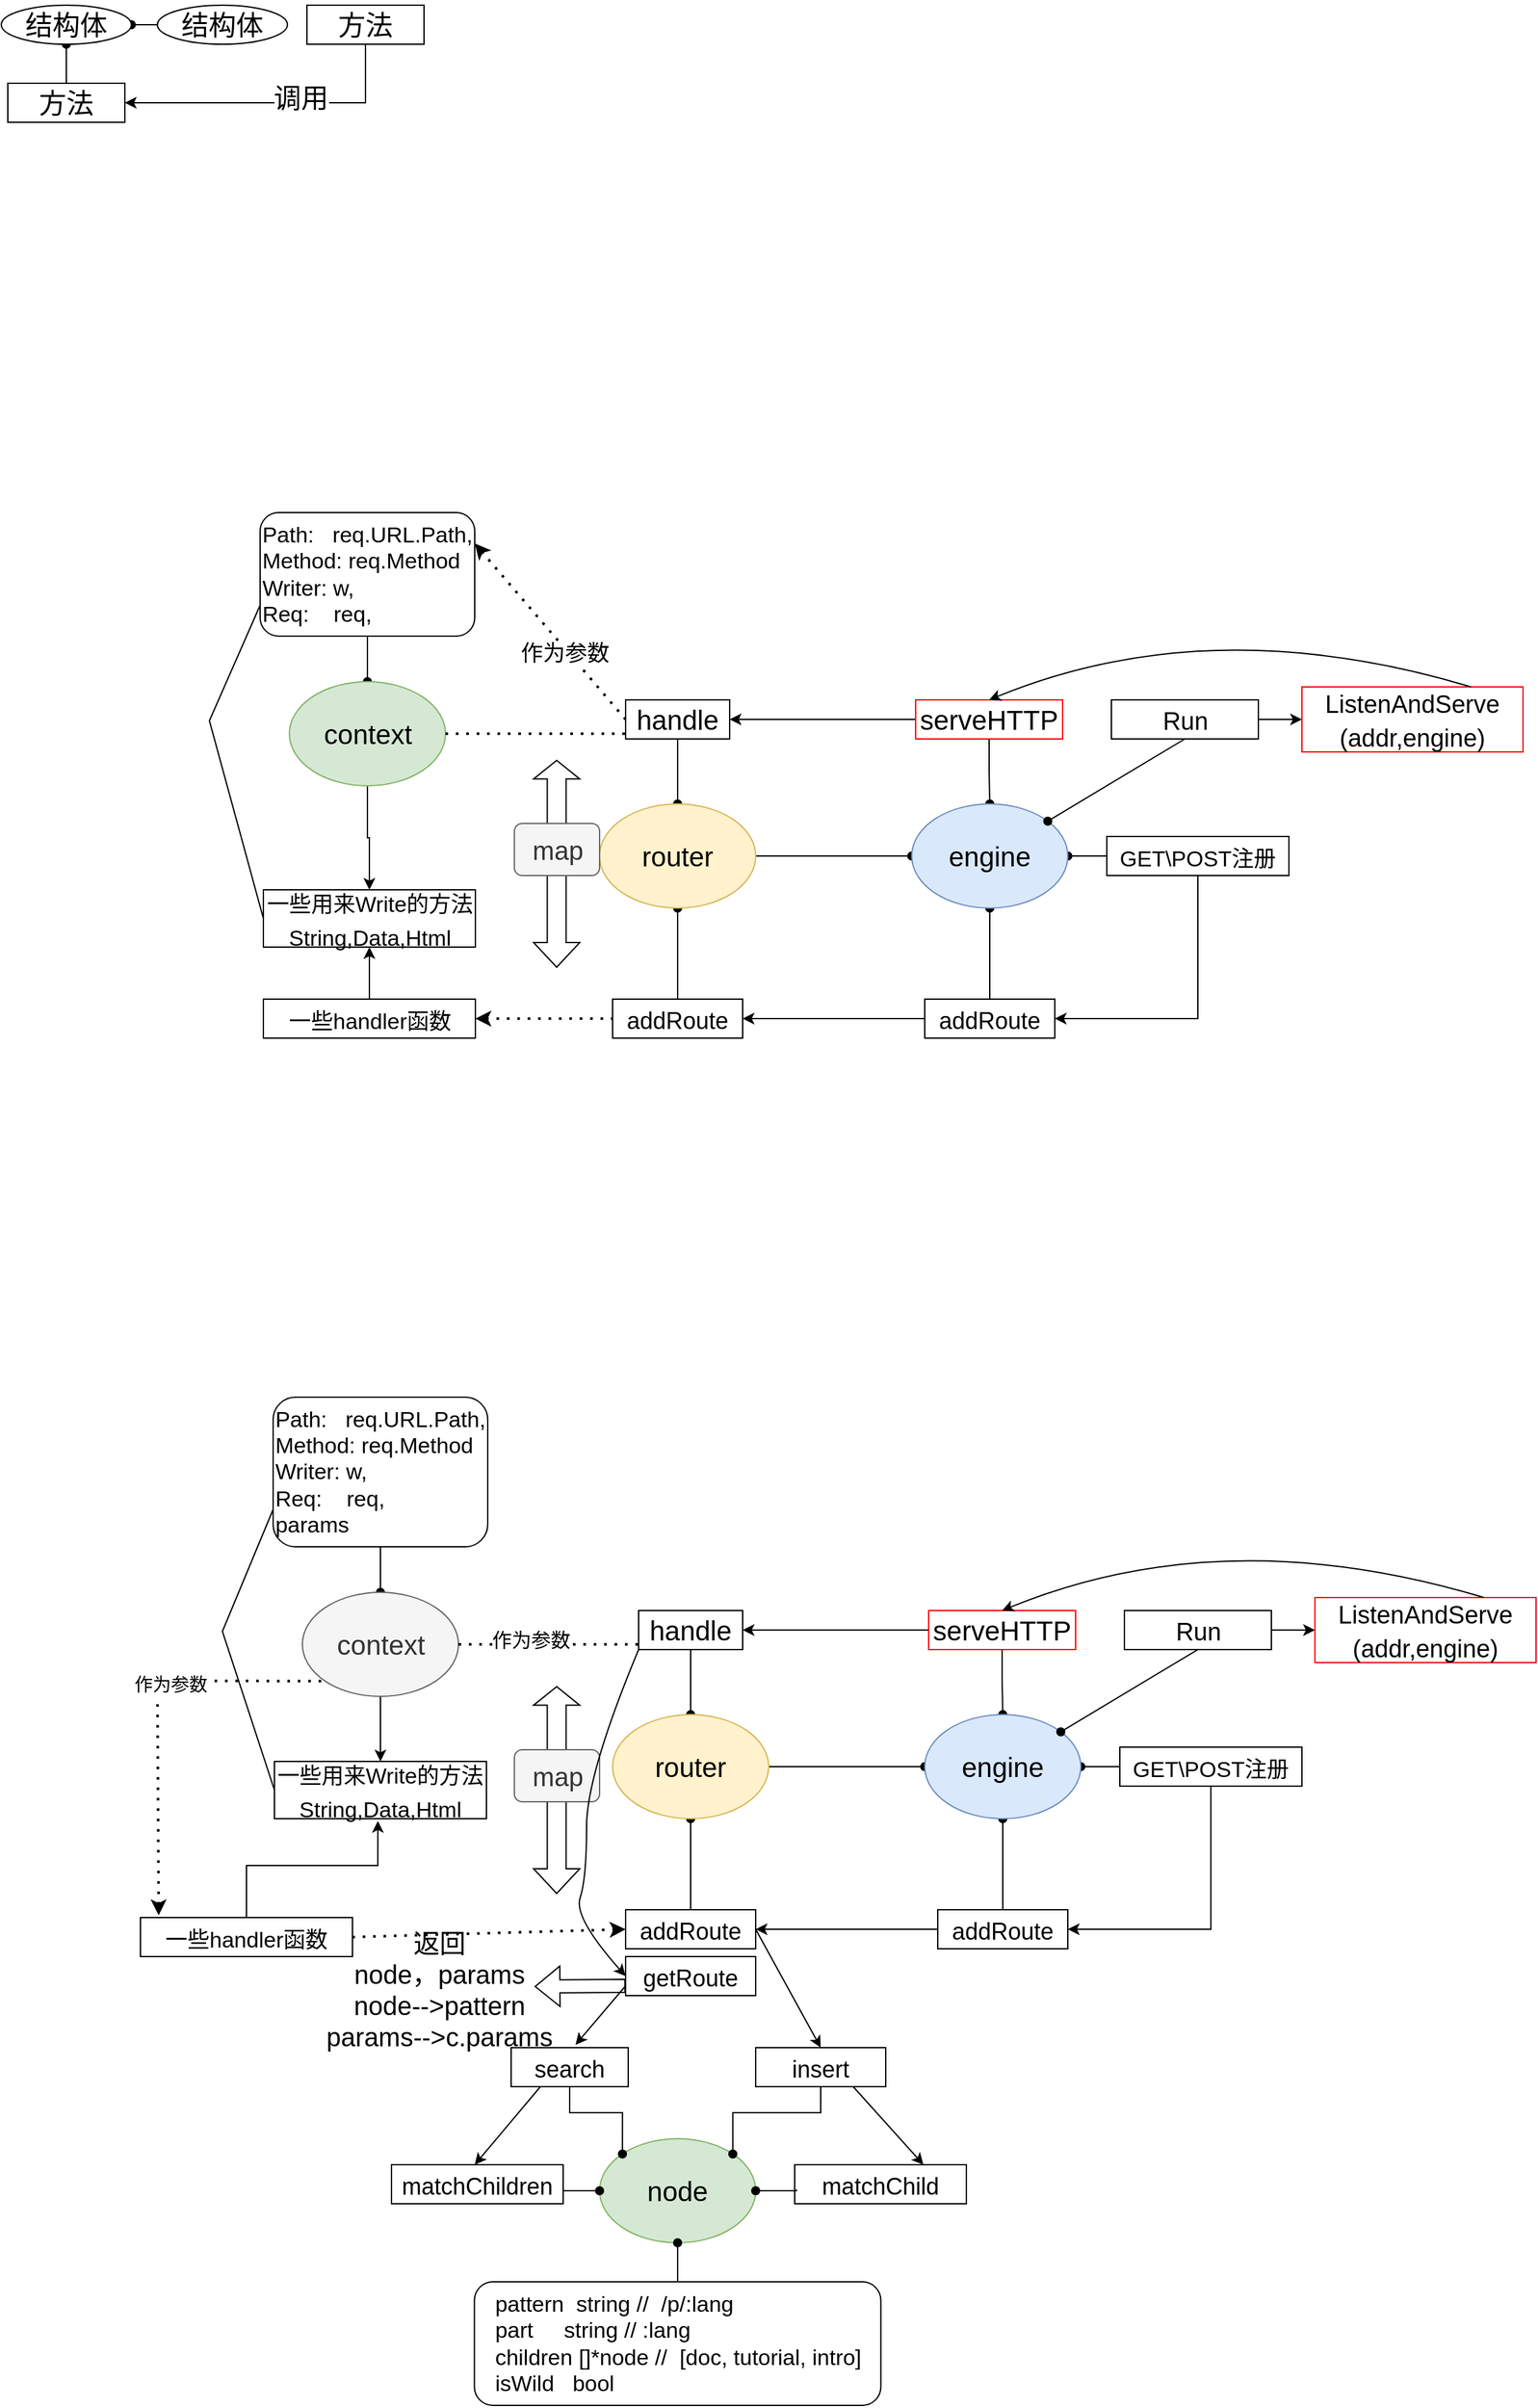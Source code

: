 <mxfile version="20.5.3" type="github">
  <diagram id="BBmWvBnymKctrQ3piECR" name="第 1 页">
    <mxGraphModel dx="2857" dy="625" grid="1" gridSize="10" guides="1" tooltips="1" connect="1" arrows="1" fold="1" page="1" pageScale="1" pageWidth="827" pageHeight="1169" math="0" shadow="0">
      <root>
        <mxCell id="0" />
        <mxCell id="1" parent="0" />
        <mxCell id="XY5Rfa_UpzDAay3s06gO-114" value="" style="shape=flexArrow;endArrow=classic;startArrow=classic;html=1;rounded=0;strokeWidth=1;fontSize=20;width=14.483;endSize=4.434;" edge="1" parent="1">
          <mxGeometry width="100" height="100" relative="1" as="geometry">
            <mxPoint x="-693" y="770" as="sourcePoint" />
            <mxPoint x="-693" y="610" as="targetPoint" />
          </mxGeometry>
        </mxCell>
        <mxCell id="XY5Rfa_UpzDAay3s06gO-60" value="" style="edgeStyle=orthogonalEdgeStyle;rounded=0;orthogonalLoop=1;jettySize=auto;html=1;fontSize=17;startArrow=none;startFill=0;endArrow=classic;endFill=1;" edge="1" parent="1" source="XY5Rfa_UpzDAay3s06gO-1" target="XY5Rfa_UpzDAay3s06gO-59">
          <mxGeometry relative="1" as="geometry" />
        </mxCell>
        <mxCell id="XY5Rfa_UpzDAay3s06gO-71" value="" style="edgeStyle=orthogonalEdgeStyle;rounded=0;orthogonalLoop=1;jettySize=auto;html=1;fontSize=17;startArrow=oval;startFill=1;endArrow=none;endFill=0;" edge="1" parent="1" source="XY5Rfa_UpzDAay3s06gO-1" target="XY5Rfa_UpzDAay3s06gO-70">
          <mxGeometry relative="1" as="geometry" />
        </mxCell>
        <mxCell id="XY5Rfa_UpzDAay3s06gO-1" value="&lt;font style=&quot;font-size: 21px;&quot;&gt;context&lt;/font&gt;" style="ellipse;whiteSpace=wrap;html=1;fillColor=#d5e8d4;strokeColor=#82b366;" vertex="1" parent="1">
          <mxGeometry x="-898.5" y="550" width="120" height="80" as="geometry" />
        </mxCell>
        <mxCell id="XY5Rfa_UpzDAay3s06gO-26" value="" style="edgeStyle=orthogonalEdgeStyle;rounded=0;orthogonalLoop=1;jettySize=auto;html=1;fontSize=21;startArrow=none;startFill=0;endArrow=oval;endFill=1;exitX=0.5;exitY=1;exitDx=0;exitDy=0;entryX=0.5;entryY=0;entryDx=0;entryDy=0;" edge="1" parent="1" source="XY5Rfa_UpzDAay3s06gO-24" target="XY5Rfa_UpzDAay3s06gO-3">
          <mxGeometry relative="1" as="geometry">
            <mxPoint x="-240" y="589" as="targetPoint" />
            <Array as="points">
              <mxPoint x="-360" y="619" />
              <mxPoint x="-360" y="619" />
            </Array>
          </mxGeometry>
        </mxCell>
        <mxCell id="XY5Rfa_UpzDAay3s06gO-30" value="" style="edgeStyle=orthogonalEdgeStyle;rounded=0;orthogonalLoop=1;jettySize=auto;html=1;fontSize=21;startArrow=oval;startFill=1;endArrow=none;endFill=0;" edge="1" parent="1" source="XY5Rfa_UpzDAay3s06gO-3" target="XY5Rfa_UpzDAay3s06gO-27">
          <mxGeometry relative="1" as="geometry" />
        </mxCell>
        <mxCell id="XY5Rfa_UpzDAay3s06gO-31" value="" style="edgeStyle=orthogonalEdgeStyle;rounded=0;orthogonalLoop=1;jettySize=auto;html=1;fontSize=21;startArrow=oval;startFill=1;endArrow=none;endFill=0;" edge="1" parent="1" source="XY5Rfa_UpzDAay3s06gO-3" target="XY5Rfa_UpzDAay3s06gO-17">
          <mxGeometry relative="1" as="geometry" />
        </mxCell>
        <mxCell id="XY5Rfa_UpzDAay3s06gO-33" style="edgeStyle=orthogonalEdgeStyle;rounded=0;orthogonalLoop=1;jettySize=auto;html=1;exitX=0;exitY=0.5;exitDx=0;exitDy=0;entryX=1;entryY=0.5;entryDx=0;entryDy=0;fontSize=21;startArrow=oval;startFill=1;endArrow=none;endFill=0;" edge="1" parent="1" source="XY5Rfa_UpzDAay3s06gO-3" target="XY5Rfa_UpzDAay3s06gO-7">
          <mxGeometry relative="1" as="geometry" />
        </mxCell>
        <mxCell id="XY5Rfa_UpzDAay3s06gO-3" value="&lt;font style=&quot;font-size: 21px;&quot;&gt;engine&lt;/font&gt;" style="ellipse;whiteSpace=wrap;html=1;fillColor=#dae8fc;strokeColor=#6c8ebf;" vertex="1" parent="1">
          <mxGeometry x="-420" y="644" width="120" height="80" as="geometry" />
        </mxCell>
        <mxCell id="XY5Rfa_UpzDAay3s06gO-19" value="" style="edgeStyle=orthogonalEdgeStyle;rounded=0;orthogonalLoop=1;jettySize=auto;html=1;fontSize=21;startArrow=none;startFill=0;endArrow=oval;endFill=1;exitX=0.5;exitY=1;exitDx=0;exitDy=0;entryX=0.5;entryY=0;entryDx=0;entryDy=0;" edge="1" parent="1" source="XY5Rfa_UpzDAay3s06gO-9" target="XY5Rfa_UpzDAay3s06gO-7">
          <mxGeometry relative="1" as="geometry">
            <mxPoint x="-520" y="644" as="targetPoint" />
          </mxGeometry>
        </mxCell>
        <mxCell id="XY5Rfa_UpzDAay3s06gO-32" value="" style="edgeStyle=orthogonalEdgeStyle;rounded=0;orthogonalLoop=1;jettySize=auto;html=1;fontSize=21;startArrow=oval;startFill=1;endArrow=none;endFill=0;" edge="1" parent="1" source="XY5Rfa_UpzDAay3s06gO-7" target="XY5Rfa_UpzDAay3s06gO-21">
          <mxGeometry relative="1" as="geometry" />
        </mxCell>
        <mxCell id="XY5Rfa_UpzDAay3s06gO-7" value="&lt;font style=&quot;font-size: 21px;&quot;&gt;router&lt;/font&gt;" style="ellipse;whiteSpace=wrap;html=1;fontSize=15;fillColor=#fff2cc;strokeColor=#d6b656;" vertex="1" parent="1">
          <mxGeometry x="-660" y="644" width="120" height="80" as="geometry" />
        </mxCell>
        <mxCell id="XY5Rfa_UpzDAay3s06gO-9" value="handle" style="rounded=0;whiteSpace=wrap;html=1;fontSize=21;" vertex="1" parent="1">
          <mxGeometry x="-640" y="564" width="80" height="30" as="geometry" />
        </mxCell>
        <mxCell id="XY5Rfa_UpzDAay3s06gO-15" value="" style="endArrow=none;dashed=1;html=1;dashPattern=1 3;strokeWidth=2;rounded=0;fontSize=21;" edge="1" parent="1" source="XY5Rfa_UpzDAay3s06gO-1">
          <mxGeometry width="50" height="50" relative="1" as="geometry">
            <mxPoint x="-760" y="664" as="sourcePoint" />
            <mxPoint x="-640" y="590" as="targetPoint" />
          </mxGeometry>
        </mxCell>
        <mxCell id="XY5Rfa_UpzDAay3s06gO-16" value="" style="endArrow=classic;html=1;rounded=0;fontSize=21;exitX=0;exitY=0.5;exitDx=0;exitDy=0;entryX=1;entryY=0.5;entryDx=0;entryDy=0;" edge="1" parent="1" source="XY5Rfa_UpzDAay3s06gO-24" target="XY5Rfa_UpzDAay3s06gO-9">
          <mxGeometry width="50" height="50" relative="1" as="geometry">
            <mxPoint x="-440" y="674" as="sourcePoint" />
            <mxPoint x="-490" y="604" as="targetPoint" />
          </mxGeometry>
        </mxCell>
        <mxCell id="XY5Rfa_UpzDAay3s06gO-17" value="&lt;font style=&quot;font-size: 18px;&quot;&gt;addRoute&lt;/font&gt;" style="rounded=0;whiteSpace=wrap;html=1;fontSize=21;" vertex="1" parent="1">
          <mxGeometry x="-410" y="794" width="100" height="30" as="geometry" />
        </mxCell>
        <mxCell id="XY5Rfa_UpzDAay3s06gO-21" value="&lt;font style=&quot;font-size: 18px;&quot;&gt;addRoute&lt;/font&gt;" style="rounded=0;whiteSpace=wrap;html=1;fontSize=21;" vertex="1" parent="1">
          <mxGeometry x="-650" y="794" width="100" height="30" as="geometry" />
        </mxCell>
        <mxCell id="XY5Rfa_UpzDAay3s06gO-24" value="serveHTTP" style="rounded=0;whiteSpace=wrap;html=1;fontSize=21;strokeColor=#FF0000;" vertex="1" parent="1">
          <mxGeometry x="-417" y="564" width="113" height="30" as="geometry" />
        </mxCell>
        <mxCell id="XY5Rfa_UpzDAay3s06gO-27" value="&lt;font style=&quot;font-size: 17px;&quot;&gt;GET\POST注册&lt;/font&gt;" style="rounded=0;whiteSpace=wrap;html=1;fontSize=21;strokeWidth=1;" vertex="1" parent="1">
          <mxGeometry x="-270" y="669" width="140" height="30" as="geometry" />
        </mxCell>
        <mxCell id="XY5Rfa_UpzDAay3s06gO-37" style="edgeStyle=orthogonalEdgeStyle;rounded=0;orthogonalLoop=1;jettySize=auto;html=1;exitX=0.5;exitY=1;exitDx=0;exitDy=0;entryX=0.5;entryY=0;entryDx=0;entryDy=0;fontSize=21;startArrow=oval;startFill=1;endArrow=none;endFill=0;" edge="1" parent="1" source="XY5Rfa_UpzDAay3s06gO-34" target="XY5Rfa_UpzDAay3s06gO-35">
          <mxGeometry relative="1" as="geometry" />
        </mxCell>
        <mxCell id="XY5Rfa_UpzDAay3s06gO-38" style="edgeStyle=orthogonalEdgeStyle;rounded=0;orthogonalLoop=1;jettySize=auto;html=1;exitX=1;exitY=0.5;exitDx=0;exitDy=0;entryX=0;entryY=0;entryDx=0;entryDy=0;fontSize=21;startArrow=oval;startFill=1;endArrow=none;endFill=0;" edge="1" parent="1" source="XY5Rfa_UpzDAay3s06gO-34" target="XY5Rfa_UpzDAay3s06gO-36">
          <mxGeometry relative="1" as="geometry" />
        </mxCell>
        <mxCell id="XY5Rfa_UpzDAay3s06gO-34" value="结构体" style="ellipse;whiteSpace=wrap;html=1;fontSize=21;" vertex="1" parent="1">
          <mxGeometry x="-1120" y="30" width="100" height="30" as="geometry" />
        </mxCell>
        <mxCell id="XY5Rfa_UpzDAay3s06gO-35" value="方法" style="rounded=0;whiteSpace=wrap;html=1;fontSize=21;" vertex="1" parent="1">
          <mxGeometry x="-1115" y="90" width="90" height="30" as="geometry" />
        </mxCell>
        <mxCell id="XY5Rfa_UpzDAay3s06gO-39" style="edgeStyle=orthogonalEdgeStyle;rounded=0;orthogonalLoop=1;jettySize=auto;html=1;entryX=1;entryY=0.5;entryDx=0;entryDy=0;fontSize=21;startArrow=none;startFill=0;endArrow=classic;endFill=1;exitX=0.5;exitY=1;exitDx=0;exitDy=0;" edge="1" parent="1" source="XY5Rfa_UpzDAay3s06gO-41" target="XY5Rfa_UpzDAay3s06gO-35">
          <mxGeometry relative="1" as="geometry">
            <mxPoint x="-830" y="80" as="sourcePoint" />
            <Array as="points">
              <mxPoint x="-840" y="105" />
            </Array>
          </mxGeometry>
        </mxCell>
        <mxCell id="XY5Rfa_UpzDAay3s06gO-40" value="调用" style="edgeLabel;html=1;align=center;verticalAlign=middle;resizable=0;points=[];fontSize=21;" vertex="1" connectable="0" parent="XY5Rfa_UpzDAay3s06gO-39">
          <mxGeometry x="-0.167" y="-4" relative="1" as="geometry">
            <mxPoint x="1" as="offset" />
          </mxGeometry>
        </mxCell>
        <mxCell id="XY5Rfa_UpzDAay3s06gO-36" value="结构体" style="ellipse;whiteSpace=wrap;html=1;fontSize=21;" vertex="1" parent="1">
          <mxGeometry x="-1000" y="30" width="100" height="30" as="geometry" />
        </mxCell>
        <mxCell id="XY5Rfa_UpzDAay3s06gO-41" value="方法" style="rounded=0;whiteSpace=wrap;html=1;fontSize=21;" vertex="1" parent="1">
          <mxGeometry x="-885" y="30" width="90" height="30" as="geometry" />
        </mxCell>
        <mxCell id="XY5Rfa_UpzDAay3s06gO-43" value="" style="endArrow=classic;html=1;rounded=0;fontSize=21;exitX=0.5;exitY=1;exitDx=0;exitDy=0;entryX=1;entryY=0.5;entryDx=0;entryDy=0;" edge="1" parent="1" source="XY5Rfa_UpzDAay3s06gO-27" target="XY5Rfa_UpzDAay3s06gO-17">
          <mxGeometry width="50" height="50" relative="1" as="geometry">
            <mxPoint x="-138.25" y="764" as="sourcePoint" />
            <mxPoint x="-281.75" y="809" as="targetPoint" />
            <Array as="points">
              <mxPoint x="-200" y="809" />
            </Array>
          </mxGeometry>
        </mxCell>
        <mxCell id="XY5Rfa_UpzDAay3s06gO-52" value="" style="edgeStyle=orthogonalEdgeStyle;rounded=0;orthogonalLoop=1;jettySize=auto;html=1;fontSize=19;startArrow=none;startFill=0;endArrow=classic;endFill=1;" edge="1" parent="1" source="XY5Rfa_UpzDAay3s06gO-45" target="XY5Rfa_UpzDAay3s06gO-51">
          <mxGeometry relative="1" as="geometry" />
        </mxCell>
        <mxCell id="XY5Rfa_UpzDAay3s06gO-45" value="&lt;font style=&quot;font-size: 19px;&quot;&gt;Run&lt;/font&gt;" style="rounded=0;whiteSpace=wrap;html=1;fontSize=21;" vertex="1" parent="1">
          <mxGeometry x="-266.5" y="564" width="113" height="30" as="geometry" />
        </mxCell>
        <mxCell id="XY5Rfa_UpzDAay3s06gO-50" value="" style="endArrow=none;html=1;rounded=0;fontSize=21;entryX=0.5;entryY=1;entryDx=0;entryDy=0;startArrow=oval;startFill=1;" edge="1" parent="1" source="XY5Rfa_UpzDAay3s06gO-3" target="XY5Rfa_UpzDAay3s06gO-45">
          <mxGeometry width="50" height="50" relative="1" as="geometry">
            <mxPoint x="-280" y="654" as="sourcePoint" />
            <mxPoint x="-230" y="604" as="targetPoint" />
          </mxGeometry>
        </mxCell>
        <mxCell id="XY5Rfa_UpzDAay3s06gO-51" value="&lt;font style=&quot;font-size: 19px;&quot;&gt;ListenAndServe&lt;br&gt;(addr,engine)&lt;br&gt;&lt;/font&gt;" style="rounded=0;whiteSpace=wrap;html=1;fontSize=21;strokeColor=#FF0000;" vertex="1" parent="1">
          <mxGeometry x="-120" y="554" width="170" height="50" as="geometry" />
        </mxCell>
        <mxCell id="XY5Rfa_UpzDAay3s06gO-54" value="" style="curved=1;endArrow=classic;html=1;rounded=0;fontSize=17;entryX=0.5;entryY=0;entryDx=0;entryDy=0;" edge="1" parent="1" source="XY5Rfa_UpzDAay3s06gO-51" target="XY5Rfa_UpzDAay3s06gO-24">
          <mxGeometry width="50" height="50" relative="1" as="geometry">
            <mxPoint x="-20" y="554" as="sourcePoint" />
            <mxPoint x="10" y="504" as="targetPoint" />
            <Array as="points">
              <mxPoint x="10" y="554" />
              <mxPoint x="-190" y="494" />
            </Array>
          </mxGeometry>
        </mxCell>
        <mxCell id="XY5Rfa_UpzDAay3s06gO-58" value="" style="endArrow=classic;html=1;rounded=0;fontSize=18;entryX=1;entryY=0.5;entryDx=0;entryDy=0;exitX=0;exitY=0.5;exitDx=0;exitDy=0;" edge="1" parent="1" source="XY5Rfa_UpzDAay3s06gO-17" target="XY5Rfa_UpzDAay3s06gO-21">
          <mxGeometry width="50" height="50" relative="1" as="geometry">
            <mxPoint x="-500" y="804" as="sourcePoint" />
            <mxPoint x="-450" y="754" as="targetPoint" />
          </mxGeometry>
        </mxCell>
        <mxCell id="XY5Rfa_UpzDAay3s06gO-59" value="&lt;font style=&quot;font-size: 17px;&quot;&gt;一些用来Write的方法&lt;br&gt;String,Data,Html&lt;br&gt;&lt;/font&gt;" style="rounded=0;whiteSpace=wrap;html=1;fontSize=21;" vertex="1" parent="1">
          <mxGeometry x="-918.5" y="710" width="163" height="44" as="geometry" />
        </mxCell>
        <mxCell id="XY5Rfa_UpzDAay3s06gO-61" value="&lt;font style=&quot;font-size: 17px;&quot;&gt;一些handler函数&lt;/font&gt;" style="rounded=0;whiteSpace=wrap;html=1;fontSize=21;" vertex="1" parent="1">
          <mxGeometry x="-918.5" y="794" width="163" height="30" as="geometry" />
        </mxCell>
        <mxCell id="XY5Rfa_UpzDAay3s06gO-62" value="" style="endArrow=none;dashed=1;html=1;dashPattern=1 3;strokeWidth=2;rounded=0;fontSize=21;entryX=0;entryY=0.5;entryDx=0;entryDy=0;startArrow=classic;startFill=1;exitX=1;exitY=0.5;exitDx=0;exitDy=0;" edge="1" parent="1" source="XY5Rfa_UpzDAay3s06gO-61" target="XY5Rfa_UpzDAay3s06gO-21">
          <mxGeometry width="50" height="50" relative="1" as="geometry">
            <mxPoint x="-719.133" y="909.995" as="sourcePoint" />
            <mxPoint x="-550" y="832.73" as="targetPoint" />
          </mxGeometry>
        </mxCell>
        <mxCell id="XY5Rfa_UpzDAay3s06gO-63" value="" style="edgeStyle=orthogonalEdgeStyle;rounded=0;orthogonalLoop=1;jettySize=auto;html=1;fontSize=17;startArrow=none;startFill=0;endArrow=classic;endFill=1;exitX=0.5;exitY=0;exitDx=0;exitDy=0;entryX=0.5;entryY=1;entryDx=0;entryDy=0;" edge="1" parent="1" source="XY5Rfa_UpzDAay3s06gO-61" target="XY5Rfa_UpzDAay3s06gO-59">
          <mxGeometry relative="1" as="geometry">
            <mxPoint x="-918.5" y="860" as="sourcePoint" />
            <mxPoint x="-830" y="760" as="targetPoint" />
            <Array as="points">
              <mxPoint x="-837" y="770" />
              <mxPoint x="-837" y="770" />
            </Array>
          </mxGeometry>
        </mxCell>
        <mxCell id="XY5Rfa_UpzDAay3s06gO-70" value="&lt;div style=&quot;text-align: left;&quot;&gt;&lt;span style=&quot;background-color: initial;&quot;&gt;Path:&amp;nbsp; &amp;nbsp;req.URL.Path,&lt;/span&gt;&lt;br&gt;&lt;/div&gt;&lt;div style=&quot;text-align: left;&quot;&gt;Method: req.Method&lt;/div&gt;&lt;div style=&quot;text-align: left;&quot;&gt;&lt;div&gt;Writer: w,&lt;/div&gt;&lt;div&gt;Req:&amp;nbsp; &amp;nbsp; req,&lt;/div&gt;&lt;/div&gt;" style="rounded=1;whiteSpace=wrap;html=1;strokeColor=#000000;strokeWidth=1;fontSize=17;" vertex="1" parent="1">
          <mxGeometry x="-921" y="420" width="165" height="95" as="geometry" />
        </mxCell>
        <mxCell id="XY5Rfa_UpzDAay3s06gO-72" value="" style="endArrow=none;dashed=1;html=1;dashPattern=1 3;strokeWidth=2;rounded=0;fontSize=21;entryX=0;entryY=0.5;entryDx=0;entryDy=0;exitX=1;exitY=0.25;exitDx=0;exitDy=0;startArrow=classic;startFill=1;" edge="1" parent="1" source="XY5Rfa_UpzDAay3s06gO-70" target="XY5Rfa_UpzDAay3s06gO-9">
          <mxGeometry width="50" height="50" relative="1" as="geometry">
            <mxPoint x="-798.5" y="530" as="sourcePoint" />
            <mxPoint x="-660" y="530" as="targetPoint" />
          </mxGeometry>
        </mxCell>
        <mxCell id="XY5Rfa_UpzDAay3s06gO-77" value="作为参数" style="edgeLabel;html=1;align=center;verticalAlign=middle;resizable=0;points=[];fontSize=17;" vertex="1" connectable="0" parent="XY5Rfa_UpzDAay3s06gO-72">
          <mxGeometry x="0.229" y="-4" relative="1" as="geometry">
            <mxPoint y="-1" as="offset" />
          </mxGeometry>
        </mxCell>
        <mxCell id="XY5Rfa_UpzDAay3s06gO-75" value="" style="endArrow=none;html=1;strokeWidth=1;rounded=0;fontSize=21;entryX=0;entryY=0.5;entryDx=0;entryDy=0;exitX=0;exitY=0.75;exitDx=0;exitDy=0;" edge="1" parent="1" source="XY5Rfa_UpzDAay3s06gO-70" target="XY5Rfa_UpzDAay3s06gO-59">
          <mxGeometry width="50" height="50" relative="1" as="geometry">
            <mxPoint x="-963.925" y="612.494" as="sourcePoint" />
            <mxPoint x="-870.75" y="643.17" as="targetPoint" />
            <Array as="points">
              <mxPoint x="-960" y="580" />
            </Array>
          </mxGeometry>
        </mxCell>
        <mxCell id="XY5Rfa_UpzDAay3s06gO-78" value="" style="edgeStyle=orthogonalEdgeStyle;rounded=0;orthogonalLoop=1;jettySize=auto;html=1;fontSize=17;startArrow=none;startFill=0;endArrow=classic;endFill=1;" edge="1" parent="1" source="XY5Rfa_UpzDAay3s06gO-80" target="XY5Rfa_UpzDAay3s06gO-103">
          <mxGeometry relative="1" as="geometry" />
        </mxCell>
        <mxCell id="XY5Rfa_UpzDAay3s06gO-79" value="" style="edgeStyle=orthogonalEdgeStyle;rounded=0;orthogonalLoop=1;jettySize=auto;html=1;fontSize=17;startArrow=oval;startFill=1;endArrow=none;endFill=0;" edge="1" parent="1" source="XY5Rfa_UpzDAay3s06gO-80" target="XY5Rfa_UpzDAay3s06gO-107">
          <mxGeometry relative="1" as="geometry" />
        </mxCell>
        <mxCell id="XY5Rfa_UpzDAay3s06gO-80" value="&lt;font style=&quot;font-size: 21px;&quot;&gt;context&lt;/font&gt;" style="ellipse;whiteSpace=wrap;html=1;fillColor=#f5f5f5;strokeColor=#666666;fontColor=#333333;" vertex="1" parent="1">
          <mxGeometry x="-888.5" y="1250" width="120" height="80" as="geometry" />
        </mxCell>
        <mxCell id="XY5Rfa_UpzDAay3s06gO-81" value="" style="edgeStyle=orthogonalEdgeStyle;rounded=0;orthogonalLoop=1;jettySize=auto;html=1;fontSize=21;startArrow=none;startFill=0;endArrow=oval;endFill=1;exitX=0.5;exitY=1;exitDx=0;exitDy=0;entryX=0.5;entryY=0;entryDx=0;entryDy=0;" edge="1" parent="1" source="XY5Rfa_UpzDAay3s06gO-94" target="XY5Rfa_UpzDAay3s06gO-85">
          <mxGeometry relative="1" as="geometry">
            <mxPoint x="-230" y="1289" as="targetPoint" />
            <Array as="points">
              <mxPoint x="-350" y="1319" />
              <mxPoint x="-350" y="1319" />
            </Array>
          </mxGeometry>
        </mxCell>
        <mxCell id="XY5Rfa_UpzDAay3s06gO-82" value="" style="edgeStyle=orthogonalEdgeStyle;rounded=0;orthogonalLoop=1;jettySize=auto;html=1;fontSize=21;startArrow=oval;startFill=1;endArrow=none;endFill=0;" edge="1" parent="1" source="XY5Rfa_UpzDAay3s06gO-85" target="XY5Rfa_UpzDAay3s06gO-95">
          <mxGeometry relative="1" as="geometry" />
        </mxCell>
        <mxCell id="XY5Rfa_UpzDAay3s06gO-83" value="" style="edgeStyle=orthogonalEdgeStyle;rounded=0;orthogonalLoop=1;jettySize=auto;html=1;fontSize=21;startArrow=oval;startFill=1;endArrow=none;endFill=0;" edge="1" parent="1" source="XY5Rfa_UpzDAay3s06gO-85" target="XY5Rfa_UpzDAay3s06gO-92">
          <mxGeometry relative="1" as="geometry" />
        </mxCell>
        <mxCell id="XY5Rfa_UpzDAay3s06gO-84" style="edgeStyle=orthogonalEdgeStyle;rounded=0;orthogonalLoop=1;jettySize=auto;html=1;exitX=0;exitY=0.5;exitDx=0;exitDy=0;entryX=1;entryY=0.5;entryDx=0;entryDy=0;fontSize=21;startArrow=oval;startFill=1;endArrow=none;endFill=0;" edge="1" parent="1" source="XY5Rfa_UpzDAay3s06gO-85" target="XY5Rfa_UpzDAay3s06gO-88">
          <mxGeometry relative="1" as="geometry" />
        </mxCell>
        <mxCell id="XY5Rfa_UpzDAay3s06gO-85" value="&lt;font style=&quot;font-size: 21px;&quot;&gt;engine&lt;/font&gt;" style="ellipse;whiteSpace=wrap;html=1;fillColor=#dae8fc;strokeColor=#6c8ebf;" vertex="1" parent="1">
          <mxGeometry x="-410" y="1344" width="120" height="80" as="geometry" />
        </mxCell>
        <mxCell id="XY5Rfa_UpzDAay3s06gO-86" value="" style="edgeStyle=orthogonalEdgeStyle;rounded=0;orthogonalLoop=1;jettySize=auto;html=1;fontSize=21;startArrow=none;startFill=0;endArrow=oval;endFill=1;exitX=0.5;exitY=1;exitDx=0;exitDy=0;entryX=0.5;entryY=0;entryDx=0;entryDy=0;" edge="1" parent="1" source="XY5Rfa_UpzDAay3s06gO-89" target="XY5Rfa_UpzDAay3s06gO-88">
          <mxGeometry relative="1" as="geometry">
            <mxPoint x="-510" y="1344" as="targetPoint" />
          </mxGeometry>
        </mxCell>
        <mxCell id="XY5Rfa_UpzDAay3s06gO-87" value="" style="edgeStyle=orthogonalEdgeStyle;rounded=0;orthogonalLoop=1;jettySize=auto;html=1;fontSize=21;startArrow=oval;startFill=1;endArrow=none;endFill=0;" edge="1" parent="1" source="XY5Rfa_UpzDAay3s06gO-88" target="XY5Rfa_UpzDAay3s06gO-93">
          <mxGeometry relative="1" as="geometry" />
        </mxCell>
        <mxCell id="XY5Rfa_UpzDAay3s06gO-88" value="&lt;font style=&quot;font-size: 21px;&quot;&gt;router&lt;/font&gt;" style="ellipse;whiteSpace=wrap;html=1;fontSize=15;fillColor=#fff2cc;strokeColor=#d6b656;" vertex="1" parent="1">
          <mxGeometry x="-650" y="1344" width="120" height="80" as="geometry" />
        </mxCell>
        <mxCell id="XY5Rfa_UpzDAay3s06gO-89" value="handle" style="rounded=0;whiteSpace=wrap;html=1;fontSize=21;" vertex="1" parent="1">
          <mxGeometry x="-630" y="1264" width="80" height="30" as="geometry" />
        </mxCell>
        <mxCell id="XY5Rfa_UpzDAay3s06gO-90" value="" style="endArrow=none;dashed=1;html=1;dashPattern=1 3;strokeWidth=2;rounded=0;fontSize=21;" edge="1" parent="1" source="XY5Rfa_UpzDAay3s06gO-80">
          <mxGeometry width="50" height="50" relative="1" as="geometry">
            <mxPoint x="-750" y="1364" as="sourcePoint" />
            <mxPoint x="-630" y="1290" as="targetPoint" />
          </mxGeometry>
        </mxCell>
        <mxCell id="XY5Rfa_UpzDAay3s06gO-143" value="作为参数" style="edgeLabel;html=1;align=center;verticalAlign=middle;resizable=0;points=[];fontSize=15;" vertex="1" connectable="0" parent="XY5Rfa_UpzDAay3s06gO-90">
          <mxGeometry x="-0.209" y="4" relative="1" as="geometry">
            <mxPoint as="offset" />
          </mxGeometry>
        </mxCell>
        <mxCell id="XY5Rfa_UpzDAay3s06gO-91" value="" style="endArrow=classic;html=1;rounded=0;fontSize=21;exitX=0;exitY=0.5;exitDx=0;exitDy=0;entryX=1;entryY=0.5;entryDx=0;entryDy=0;" edge="1" parent="1" source="XY5Rfa_UpzDAay3s06gO-94" target="XY5Rfa_UpzDAay3s06gO-89">
          <mxGeometry width="50" height="50" relative="1" as="geometry">
            <mxPoint x="-430" y="1374" as="sourcePoint" />
            <mxPoint x="-480" y="1304" as="targetPoint" />
          </mxGeometry>
        </mxCell>
        <mxCell id="XY5Rfa_UpzDAay3s06gO-92" value="&lt;font style=&quot;font-size: 18px;&quot;&gt;addRoute&lt;/font&gt;" style="rounded=0;whiteSpace=wrap;html=1;fontSize=21;" vertex="1" parent="1">
          <mxGeometry x="-400" y="1494" width="100" height="30" as="geometry" />
        </mxCell>
        <mxCell id="XY5Rfa_UpzDAay3s06gO-93" value="&lt;font style=&quot;font-size: 18px;&quot;&gt;addRoute&lt;/font&gt;" style="rounded=0;whiteSpace=wrap;html=1;fontSize=21;" vertex="1" parent="1">
          <mxGeometry x="-640" y="1494" width="100" height="30" as="geometry" />
        </mxCell>
        <mxCell id="XY5Rfa_UpzDAay3s06gO-94" value="serveHTTP" style="rounded=0;whiteSpace=wrap;html=1;fontSize=21;strokeColor=#FF0000;" vertex="1" parent="1">
          <mxGeometry x="-407" y="1264" width="113" height="30" as="geometry" />
        </mxCell>
        <mxCell id="XY5Rfa_UpzDAay3s06gO-95" value="&lt;font style=&quot;font-size: 17px;&quot;&gt;GET\POST注册&lt;/font&gt;" style="rounded=0;whiteSpace=wrap;html=1;fontSize=21;strokeWidth=1;" vertex="1" parent="1">
          <mxGeometry x="-260" y="1369" width="140" height="30" as="geometry" />
        </mxCell>
        <mxCell id="XY5Rfa_UpzDAay3s06gO-96" value="" style="endArrow=classic;html=1;rounded=0;fontSize=21;exitX=0.5;exitY=1;exitDx=0;exitDy=0;entryX=1;entryY=0.5;entryDx=0;entryDy=0;" edge="1" parent="1" source="XY5Rfa_UpzDAay3s06gO-95" target="XY5Rfa_UpzDAay3s06gO-92">
          <mxGeometry width="50" height="50" relative="1" as="geometry">
            <mxPoint x="-128.25" y="1464" as="sourcePoint" />
            <mxPoint x="-271.75" y="1509" as="targetPoint" />
            <Array as="points">
              <mxPoint x="-190" y="1509" />
            </Array>
          </mxGeometry>
        </mxCell>
        <mxCell id="XY5Rfa_UpzDAay3s06gO-97" value="" style="edgeStyle=orthogonalEdgeStyle;rounded=0;orthogonalLoop=1;jettySize=auto;html=1;fontSize=19;startArrow=none;startFill=0;endArrow=classic;endFill=1;" edge="1" parent="1" source="XY5Rfa_UpzDAay3s06gO-98" target="XY5Rfa_UpzDAay3s06gO-100">
          <mxGeometry relative="1" as="geometry" />
        </mxCell>
        <mxCell id="XY5Rfa_UpzDAay3s06gO-98" value="&lt;font style=&quot;font-size: 19px;&quot;&gt;Run&lt;/font&gt;" style="rounded=0;whiteSpace=wrap;html=1;fontSize=21;" vertex="1" parent="1">
          <mxGeometry x="-256.5" y="1264" width="113" height="30" as="geometry" />
        </mxCell>
        <mxCell id="XY5Rfa_UpzDAay3s06gO-99" value="" style="endArrow=none;html=1;rounded=0;fontSize=21;entryX=0.5;entryY=1;entryDx=0;entryDy=0;startArrow=oval;startFill=1;" edge="1" parent="1" source="XY5Rfa_UpzDAay3s06gO-85" target="XY5Rfa_UpzDAay3s06gO-98">
          <mxGeometry width="50" height="50" relative="1" as="geometry">
            <mxPoint x="-270" y="1354" as="sourcePoint" />
            <mxPoint x="-220" y="1304" as="targetPoint" />
          </mxGeometry>
        </mxCell>
        <mxCell id="XY5Rfa_UpzDAay3s06gO-100" value="&lt;font style=&quot;font-size: 19px;&quot;&gt;ListenAndServe&lt;br&gt;(addr,engine)&lt;br&gt;&lt;/font&gt;" style="rounded=0;whiteSpace=wrap;html=1;fontSize=21;strokeColor=#FF0000;" vertex="1" parent="1">
          <mxGeometry x="-110" y="1254" width="170" height="50" as="geometry" />
        </mxCell>
        <mxCell id="XY5Rfa_UpzDAay3s06gO-101" value="" style="curved=1;endArrow=classic;html=1;rounded=0;fontSize=17;entryX=0.5;entryY=0;entryDx=0;entryDy=0;" edge="1" parent="1" source="XY5Rfa_UpzDAay3s06gO-100" target="XY5Rfa_UpzDAay3s06gO-94">
          <mxGeometry width="50" height="50" relative="1" as="geometry">
            <mxPoint x="-10" y="1254" as="sourcePoint" />
            <mxPoint x="20" y="1204" as="targetPoint" />
            <Array as="points">
              <mxPoint x="20" y="1254" />
              <mxPoint x="-180" y="1194" />
            </Array>
          </mxGeometry>
        </mxCell>
        <mxCell id="XY5Rfa_UpzDAay3s06gO-102" value="" style="endArrow=classic;html=1;rounded=0;fontSize=18;entryX=1;entryY=0.5;entryDx=0;entryDy=0;exitX=0;exitY=0.5;exitDx=0;exitDy=0;" edge="1" parent="1" source="XY5Rfa_UpzDAay3s06gO-92" target="XY5Rfa_UpzDAay3s06gO-93">
          <mxGeometry width="50" height="50" relative="1" as="geometry">
            <mxPoint x="-490" y="1504" as="sourcePoint" />
            <mxPoint x="-440" y="1454" as="targetPoint" />
          </mxGeometry>
        </mxCell>
        <mxCell id="XY5Rfa_UpzDAay3s06gO-103" value="&lt;font style=&quot;font-size: 17px;&quot;&gt;一些用来Write的方法&lt;br&gt;String,Data,Html&lt;br&gt;&lt;/font&gt;" style="rounded=0;whiteSpace=wrap;html=1;fontSize=21;" vertex="1" parent="1">
          <mxGeometry x="-910" y="1380" width="163" height="44" as="geometry" />
        </mxCell>
        <mxCell id="XY5Rfa_UpzDAay3s06gO-104" value="&lt;font style=&quot;font-size: 17px;&quot;&gt;一些handler函数&lt;/font&gt;" style="rounded=0;whiteSpace=wrap;html=1;fontSize=21;" vertex="1" parent="1">
          <mxGeometry x="-1013" y="1500" width="163" height="30" as="geometry" />
        </mxCell>
        <mxCell id="XY5Rfa_UpzDAay3s06gO-105" value="" style="endArrow=none;dashed=1;html=1;dashPattern=1 3;strokeWidth=2;rounded=0;fontSize=21;entryX=1;entryY=0.5;entryDx=0;entryDy=0;startArrow=classic;startFill=1;exitX=0;exitY=0.5;exitDx=0;exitDy=0;" edge="1" parent="1" source="XY5Rfa_UpzDAay3s06gO-93" target="XY5Rfa_UpzDAay3s06gO-104">
          <mxGeometry width="50" height="50" relative="1" as="geometry">
            <mxPoint x="-650" y="1460" as="sourcePoint" />
            <mxPoint x="-540" y="1532.73" as="targetPoint" />
          </mxGeometry>
        </mxCell>
        <mxCell id="XY5Rfa_UpzDAay3s06gO-106" value="" style="edgeStyle=orthogonalEdgeStyle;rounded=0;orthogonalLoop=1;jettySize=auto;html=1;fontSize=17;startArrow=none;startFill=0;endArrow=classic;endFill=1;exitX=0.5;exitY=0;exitDx=0;exitDy=0;entryX=0.488;entryY=1.039;entryDx=0;entryDy=0;entryPerimeter=0;" edge="1" parent="1" source="XY5Rfa_UpzDAay3s06gO-104" target="XY5Rfa_UpzDAay3s06gO-103">
          <mxGeometry relative="1" as="geometry">
            <mxPoint x="-908.5" y="1560" as="sourcePoint" />
            <mxPoint x="-850" y="1430" as="targetPoint" />
            <Array as="points">
              <mxPoint x="-931" y="1460" />
              <mxPoint x="-830" y="1460" />
            </Array>
          </mxGeometry>
        </mxCell>
        <mxCell id="XY5Rfa_UpzDAay3s06gO-107" value="&lt;div style=&quot;text-align: left;&quot;&gt;&lt;span style=&quot;background-color: initial;&quot;&gt;Path:&amp;nbsp; &amp;nbsp;req.URL.Path,&lt;/span&gt;&lt;br&gt;&lt;/div&gt;&lt;div style=&quot;text-align: left;&quot;&gt;Method: req.Method&lt;/div&gt;&lt;div style=&quot;text-align: left;&quot;&gt;&lt;div&gt;Writer: w,&lt;/div&gt;&lt;div&gt;Req:&amp;nbsp; &amp;nbsp; req,&lt;/div&gt;&lt;div&gt;params&lt;/div&gt;&lt;/div&gt;" style="rounded=1;whiteSpace=wrap;html=1;strokeColor=#000000;strokeWidth=1;fontSize=17;" vertex="1" parent="1">
          <mxGeometry x="-911" y="1100" width="165" height="115" as="geometry" />
        </mxCell>
        <mxCell id="XY5Rfa_UpzDAay3s06gO-110" value="" style="endArrow=none;html=1;strokeWidth=1;rounded=0;fontSize=21;entryX=0;entryY=0.5;entryDx=0;entryDy=0;exitX=0;exitY=0.75;exitDx=0;exitDy=0;" edge="1" parent="1" source="XY5Rfa_UpzDAay3s06gO-107" target="XY5Rfa_UpzDAay3s06gO-103">
          <mxGeometry width="50" height="50" relative="1" as="geometry">
            <mxPoint x="-953.925" y="1312.494" as="sourcePoint" />
            <mxPoint x="-860.75" y="1343.17" as="targetPoint" />
            <Array as="points">
              <mxPoint x="-950" y="1280" />
            </Array>
          </mxGeometry>
        </mxCell>
        <mxCell id="XY5Rfa_UpzDAay3s06gO-111" value="&lt;div style=&quot;text-align: left; font-size: 20px;&quot;&gt;map&lt;/div&gt;" style="rounded=1;whiteSpace=wrap;html=1;strokeColor=#666666;strokeWidth=1;fontSize=20;spacing=2;fillColor=#f5f5f5;fontColor=#333333;" vertex="1" parent="1">
          <mxGeometry x="-725.5" y="659" width="65.5" height="40" as="geometry" />
        </mxCell>
        <mxCell id="XY5Rfa_UpzDAay3s06gO-115" value="&lt;font style=&quot;font-size: 21px;&quot;&gt;node&lt;/font&gt;" style="ellipse;whiteSpace=wrap;html=1;fontSize=15;fillColor=#d5e8d4;strokeColor=#82b366;" vertex="1" parent="1">
          <mxGeometry x="-660" y="1670" width="120" height="80" as="geometry" />
        </mxCell>
        <mxCell id="XY5Rfa_UpzDAay3s06gO-116" value="&lt;div style=&quot;text-align: left;&quot;&gt;&lt;div&gt;pattern&amp;nbsp; string //&amp;nbsp; /p/:lang&lt;/div&gt;&lt;div&gt;&lt;span style=&quot;&quot;&gt;	&lt;/span&gt;part&amp;nbsp; &amp;nbsp; &amp;nbsp;string // :lang&lt;/div&gt;&lt;div&gt;&lt;span style=&quot;&quot;&gt;	&lt;/span&gt;children []*node //&amp;nbsp; [doc, tutorial, intro]&lt;/div&gt;&lt;div&gt;&lt;span style=&quot;&quot;&gt;	&lt;/span&gt;isWild&amp;nbsp; &amp;nbsp;bool&amp;nbsp;&lt;/div&gt;&lt;/div&gt;" style="rounded=1;whiteSpace=wrap;html=1;strokeColor=#000000;strokeWidth=1;fontSize=17;" vertex="1" parent="1">
          <mxGeometry x="-756.25" y="1780" width="312.5" height="95" as="geometry" />
        </mxCell>
        <mxCell id="XY5Rfa_UpzDAay3s06gO-118" value="&lt;font style=&quot;font-size: 18px;&quot;&gt;getRoute&lt;/font&gt;" style="rounded=0;whiteSpace=wrap;html=1;fontSize=21;" vertex="1" parent="1">
          <mxGeometry x="-640" y="1530" width="100" height="30" as="geometry" />
        </mxCell>
        <mxCell id="XY5Rfa_UpzDAay3s06gO-119" value="&lt;font style=&quot;font-size: 18px;&quot;&gt;insert&lt;/font&gt;" style="rounded=0;whiteSpace=wrap;html=1;fontSize=21;" vertex="1" parent="1">
          <mxGeometry x="-540" y="1600" width="100" height="30" as="geometry" />
        </mxCell>
        <mxCell id="XY5Rfa_UpzDAay3s06gO-120" value="&lt;font style=&quot;font-size: 18px;&quot;&gt;search&lt;/font&gt;" style="rounded=0;whiteSpace=wrap;html=1;fontSize=21;" vertex="1" parent="1">
          <mxGeometry x="-728" y="1600" width="90" height="30" as="geometry" />
        </mxCell>
        <mxCell id="XY5Rfa_UpzDAay3s06gO-121" value="" style="shape=flexArrow;endArrow=classic;startArrow=classic;html=1;rounded=0;strokeWidth=1;fontSize=20;width=14.483;endSize=4.434;" edge="1" parent="1">
          <mxGeometry width="100" height="100" relative="1" as="geometry">
            <mxPoint x="-693" y="1482" as="sourcePoint" />
            <mxPoint x="-693" y="1322" as="targetPoint" />
          </mxGeometry>
        </mxCell>
        <mxCell id="XY5Rfa_UpzDAay3s06gO-122" value="&lt;div style=&quot;text-align: left; font-size: 20px;&quot;&gt;map&lt;/div&gt;" style="rounded=1;whiteSpace=wrap;html=1;strokeColor=#666666;strokeWidth=1;fontSize=20;spacing=2;fillColor=#f5f5f5;fontColor=#333333;" vertex="1" parent="1">
          <mxGeometry x="-725.5" y="1371" width="65.5" height="40" as="geometry" />
        </mxCell>
        <mxCell id="XY5Rfa_UpzDAay3s06gO-123" value="" style="endArrow=classic;html=1;rounded=0;fontSize=18;exitX=0;exitY=0.75;exitDx=0;exitDy=0;entryX=0.55;entryY=-0.072;entryDx=0;entryDy=0;entryPerimeter=0;" edge="1" parent="1" source="XY5Rfa_UpzDAay3s06gO-118" target="XY5Rfa_UpzDAay3s06gO-120">
          <mxGeometry width="50" height="50" relative="1" as="geometry">
            <mxPoint x="-660" y="1580" as="sourcePoint" />
            <mxPoint x="-680" y="1580" as="targetPoint" />
          </mxGeometry>
        </mxCell>
        <mxCell id="XY5Rfa_UpzDAay3s06gO-124" value="" style="endArrow=classic;html=1;rounded=0;fontSize=18;entryX=0.5;entryY=0;entryDx=0;entryDy=0;exitX=1;exitY=0.5;exitDx=0;exitDy=0;" edge="1" parent="1" source="XY5Rfa_UpzDAay3s06gO-93" target="XY5Rfa_UpzDAay3s06gO-119">
          <mxGeometry width="50" height="50" relative="1" as="geometry">
            <mxPoint x="-540" y="1542.06" as="sourcePoint" />
            <mxPoint x="-440" y="1620" as="targetPoint" />
          </mxGeometry>
        </mxCell>
        <mxCell id="XY5Rfa_UpzDAay3s06gO-125" value="&lt;font style=&quot;font-size: 18px;&quot;&gt;matchChildren&lt;/font&gt;" style="rounded=0;whiteSpace=wrap;html=1;fontSize=21;" vertex="1" parent="1">
          <mxGeometry x="-820" y="1690" width="132" height="30" as="geometry" />
        </mxCell>
        <mxCell id="XY5Rfa_UpzDAay3s06gO-126" value="&lt;font style=&quot;font-size: 18px;&quot;&gt;matchChild&lt;/font&gt;" style="rounded=0;whiteSpace=wrap;html=1;fontSize=21;" vertex="1" parent="1">
          <mxGeometry x="-510" y="1690" width="132" height="30" as="geometry" />
        </mxCell>
        <mxCell id="XY5Rfa_UpzDAay3s06gO-127" style="edgeStyle=orthogonalEdgeStyle;rounded=0;orthogonalLoop=1;jettySize=auto;html=1;exitX=0;exitY=0.5;exitDx=0;exitDy=0;fontSize=21;startArrow=oval;startFill=1;endArrow=none;endFill=0;entryX=1;entryY=0.75;entryDx=0;entryDy=0;" edge="1" parent="1" source="XY5Rfa_UpzDAay3s06gO-115" target="XY5Rfa_UpzDAay3s06gO-125">
          <mxGeometry relative="1" as="geometry">
            <mxPoint x="-658" y="1705.14" as="sourcePoint" />
            <mxPoint x="-688" y="1704.81" as="targetPoint" />
          </mxGeometry>
        </mxCell>
        <mxCell id="XY5Rfa_UpzDAay3s06gO-128" style="edgeStyle=orthogonalEdgeStyle;rounded=0;orthogonalLoop=1;jettySize=auto;html=1;exitX=1;exitY=0.5;exitDx=0;exitDy=0;fontSize=21;startArrow=oval;startFill=1;endArrow=none;endFill=0;entryX=0.01;entryY=0.633;entryDx=0;entryDy=0;entryPerimeter=0;" edge="1" parent="1" source="XY5Rfa_UpzDAay3s06gO-115" target="XY5Rfa_UpzDAay3s06gO-126">
          <mxGeometry relative="1" as="geometry">
            <mxPoint x="-530" y="1655.19" as="sourcePoint" />
            <mxPoint x="-558" y="1650" as="targetPoint" />
          </mxGeometry>
        </mxCell>
        <mxCell id="XY5Rfa_UpzDAay3s06gO-129" style="edgeStyle=orthogonalEdgeStyle;rounded=0;orthogonalLoop=1;jettySize=auto;html=1;exitX=0;exitY=0;exitDx=0;exitDy=0;fontSize=21;startArrow=oval;startFill=1;endArrow=none;endFill=0;entryX=0.5;entryY=1;entryDx=0;entryDy=0;" edge="1" parent="1" source="XY5Rfa_UpzDAay3s06gO-115" target="XY5Rfa_UpzDAay3s06gO-120">
          <mxGeometry relative="1" as="geometry">
            <mxPoint x="-660" y="1650.0" as="sourcePoint" />
            <mxPoint x="-688" y="1652.5" as="targetPoint" />
          </mxGeometry>
        </mxCell>
        <mxCell id="XY5Rfa_UpzDAay3s06gO-130" style="edgeStyle=orthogonalEdgeStyle;rounded=0;orthogonalLoop=1;jettySize=auto;html=1;exitX=1;exitY=0;exitDx=0;exitDy=0;fontSize=21;startArrow=oval;startFill=1;endArrow=none;endFill=0;entryX=0.5;entryY=1;entryDx=0;entryDy=0;" edge="1" parent="1" source="XY5Rfa_UpzDAay3s06gO-115" target="XY5Rfa_UpzDAay3s06gO-119">
          <mxGeometry relative="1" as="geometry">
            <mxPoint x="-529.996" y="1661.716" as="sourcePoint" />
            <mxPoint x="-582.57" y="1610.0" as="targetPoint" />
          </mxGeometry>
        </mxCell>
        <mxCell id="XY5Rfa_UpzDAay3s06gO-131" value="" style="endArrow=classic;html=1;rounded=0;fontSize=18;exitX=0.25;exitY=1;exitDx=0;exitDy=0;entryX=0.55;entryY=-0.072;entryDx=0;entryDy=0;entryPerimeter=0;" edge="1" parent="1" source="XY5Rfa_UpzDAay3s06gO-120">
          <mxGeometry width="50" height="50" relative="1" as="geometry">
            <mxPoint x="-705.5" y="1608.66" as="sourcePoint" />
            <mxPoint x="-756" y="1690" as="targetPoint" />
          </mxGeometry>
        </mxCell>
        <mxCell id="XY5Rfa_UpzDAay3s06gO-132" value="" style="endArrow=classic;html=1;rounded=0;fontSize=18;exitX=0.75;exitY=1;exitDx=0;exitDy=0;entryX=0.75;entryY=0;entryDx=0;entryDy=0;" edge="1" parent="1" source="XY5Rfa_UpzDAay3s06gO-119" target="XY5Rfa_UpzDAay3s06gO-126">
          <mxGeometry width="50" height="50" relative="1" as="geometry">
            <mxPoint x="-361.5" y="1610" as="sourcePoint" />
            <mxPoint x="-400.0" y="1670" as="targetPoint" />
          </mxGeometry>
        </mxCell>
        <mxCell id="XY5Rfa_UpzDAay3s06gO-134" style="edgeStyle=orthogonalEdgeStyle;rounded=0;orthogonalLoop=1;jettySize=auto;html=1;exitX=0.5;exitY=1;exitDx=0;exitDy=0;fontSize=21;startArrow=oval;startFill=1;endArrow=none;endFill=0;entryX=0.5;entryY=0;entryDx=0;entryDy=0;" edge="1" parent="1" source="XY5Rfa_UpzDAay3s06gO-115" target="XY5Rfa_UpzDAay3s06gO-116">
          <mxGeometry relative="1" as="geometry">
            <mxPoint x="-650.0" y="1720" as="sourcePoint" />
            <mxPoint x="-678" y="1722.5" as="targetPoint" />
          </mxGeometry>
        </mxCell>
        <mxCell id="XY5Rfa_UpzDAay3s06gO-135" value="" style="curved=1;endArrow=classic;html=1;rounded=0;strokeWidth=1;fontSize=20;entryX=0;entryY=0.5;entryDx=0;entryDy=0;exitX=0;exitY=1;exitDx=0;exitDy=0;" edge="1" parent="1" source="XY5Rfa_UpzDAay3s06gO-89" target="XY5Rfa_UpzDAay3s06gO-118">
          <mxGeometry width="50" height="50" relative="1" as="geometry">
            <mxPoint x="-630" y="1310" as="sourcePoint" />
            <mxPoint x="-450" y="1440" as="targetPoint" />
            <Array as="points">
              <mxPoint x="-670" y="1390" />
              <mxPoint x="-670" y="1470" />
              <mxPoint x="-680" y="1500" />
            </Array>
          </mxGeometry>
        </mxCell>
        <mxCell id="XY5Rfa_UpzDAay3s06gO-136" value="" style="shape=flexArrow;endArrow=classic;html=1;rounded=0;strokeWidth=1;fontSize=20;exitX=0;exitY=0.75;exitDx=0;exitDy=0;" edge="1" parent="1" source="XY5Rfa_UpzDAay3s06gO-118">
          <mxGeometry width="50" height="50" relative="1" as="geometry">
            <mxPoint x="-650" y="1550" as="sourcePoint" />
            <mxPoint x="-710" y="1553" as="targetPoint" />
          </mxGeometry>
        </mxCell>
        <mxCell id="XY5Rfa_UpzDAay3s06gO-137" value="返回&lt;br&gt;node，params&lt;br&gt;node--&amp;gt;pattern&lt;br&gt;params--&amp;gt;c.params" style="text;html=1;strokeColor=none;fillColor=none;align=center;verticalAlign=middle;whiteSpace=wrap;rounded=0;strokeWidth=1;fontSize=20;" vertex="1" parent="1">
          <mxGeometry x="-888.5" y="1540" width="210" height="30" as="geometry" />
        </mxCell>
        <mxCell id="XY5Rfa_UpzDAay3s06gO-139" value="" style="endArrow=none;dashed=1;html=1;dashPattern=1 3;strokeWidth=2;rounded=0;fontSize=21;exitX=0.086;exitY=-0.058;exitDx=0;exitDy=0;startArrow=classic;startFill=1;entryX=0;entryY=1;entryDx=0;entryDy=0;exitPerimeter=0;" edge="1" parent="1" source="XY5Rfa_UpzDAay3s06gO-104" target="XY5Rfa_UpzDAay3s06gO-80">
          <mxGeometry width="50" height="50" relative="1" as="geometry">
            <mxPoint x="-974" y="1471.5" as="sourcePoint" />
            <mxPoint x="-1090" y="1360" as="targetPoint" />
            <Array as="points">
              <mxPoint x="-1000" y="1318" />
            </Array>
          </mxGeometry>
        </mxCell>
        <mxCell id="XY5Rfa_UpzDAay3s06gO-140" value="作为参数" style="edgeLabel;html=1;align=center;verticalAlign=middle;resizable=0;points=[];fontSize=14;" vertex="1" connectable="0" parent="XY5Rfa_UpzDAay3s06gO-139">
          <mxGeometry x="0.229" y="-4" relative="1" as="geometry">
            <mxPoint y="-1" as="offset" />
          </mxGeometry>
        </mxCell>
      </root>
    </mxGraphModel>
  </diagram>
</mxfile>
